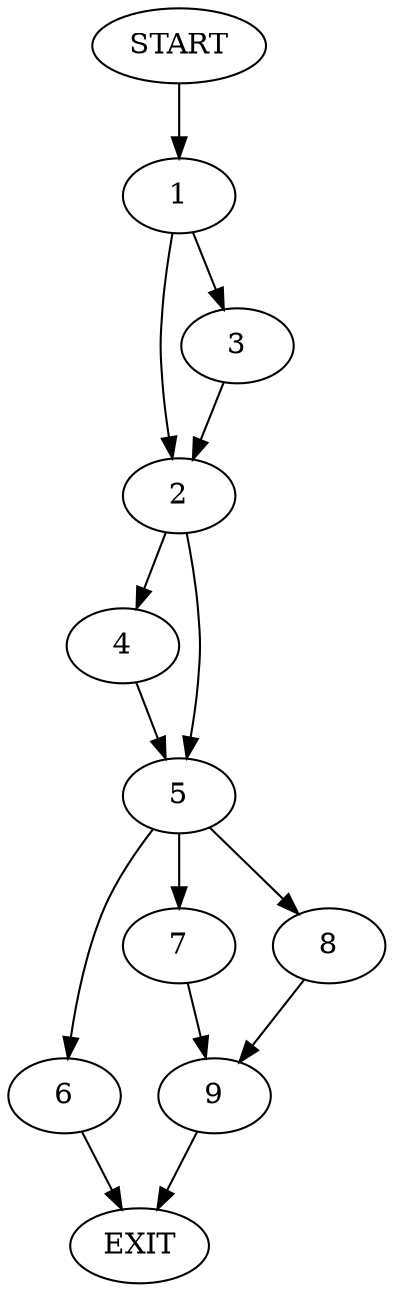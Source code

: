 digraph {
0 [label="START"]
10 [label="EXIT"]
0 -> 1
1 -> 2
1 -> 3
2 -> 4
2 -> 5
3 -> 2
4 -> 5
5 -> 6
5 -> 7
5 -> 8
8 -> 9
6 -> 10
7 -> 9
9 -> 10
}
